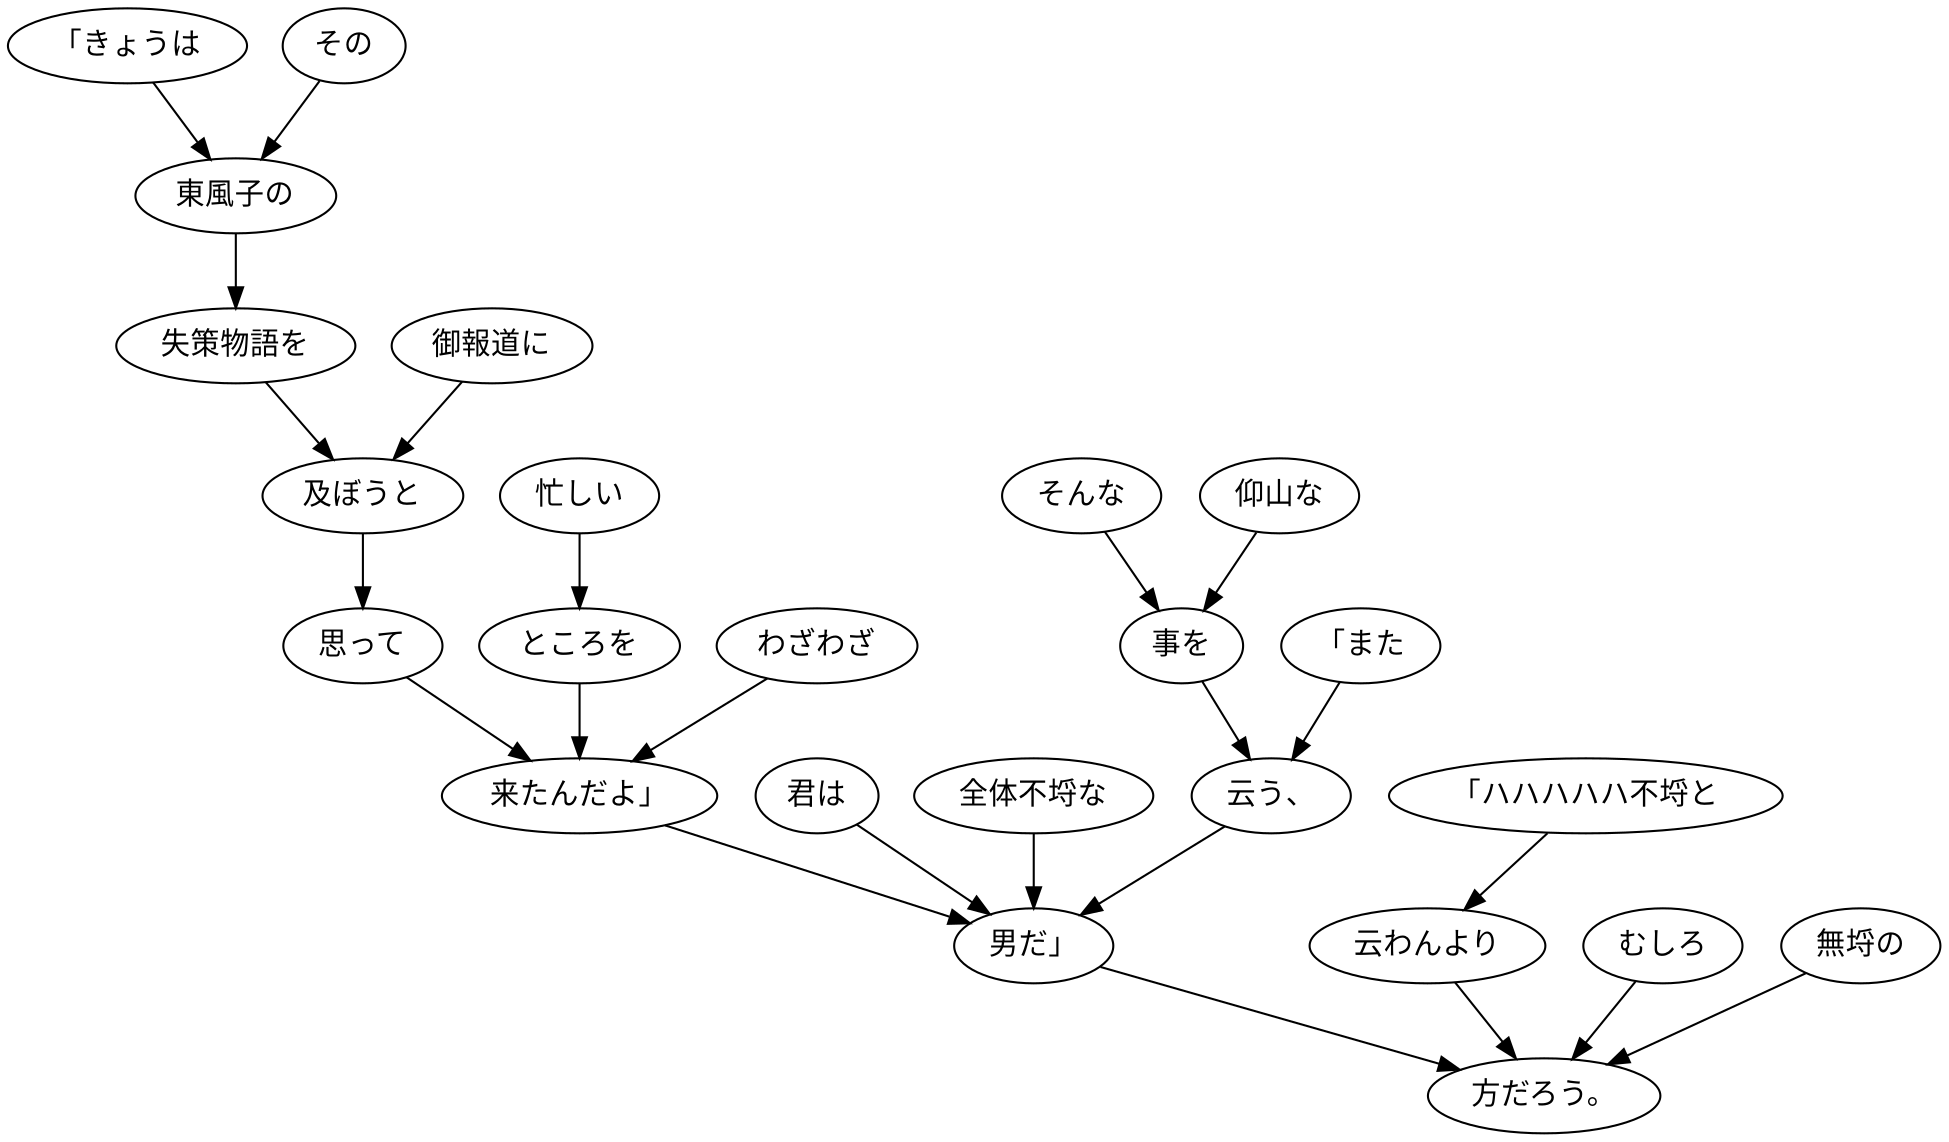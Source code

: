 digraph graph1542 {
	node0 [label="「きょうは"];
	node1 [label="その"];
	node2 [label="東風子の"];
	node3 [label="失策物語を"];
	node4 [label="御報道に"];
	node5 [label="及ぼうと"];
	node6 [label="思って"];
	node7 [label="忙しい"];
	node8 [label="ところを"];
	node9 [label="わざわざ"];
	node10 [label="来たんだよ」"];
	node11 [label="「また"];
	node12 [label="そんな"];
	node13 [label="仰山な"];
	node14 [label="事を"];
	node15 [label="云う、"];
	node16 [label="君は"];
	node17 [label="全体不埒な"];
	node18 [label="男だ」"];
	node19 [label="「ハハハハハ不埒と"];
	node20 [label="云わんより"];
	node21 [label="むしろ"];
	node22 [label="無埒の"];
	node23 [label="方だろう。"];
	node0 -> node2;
	node1 -> node2;
	node2 -> node3;
	node3 -> node5;
	node4 -> node5;
	node5 -> node6;
	node6 -> node10;
	node7 -> node8;
	node8 -> node10;
	node9 -> node10;
	node10 -> node18;
	node11 -> node15;
	node12 -> node14;
	node13 -> node14;
	node14 -> node15;
	node15 -> node18;
	node16 -> node18;
	node17 -> node18;
	node18 -> node23;
	node19 -> node20;
	node20 -> node23;
	node21 -> node23;
	node22 -> node23;
}
